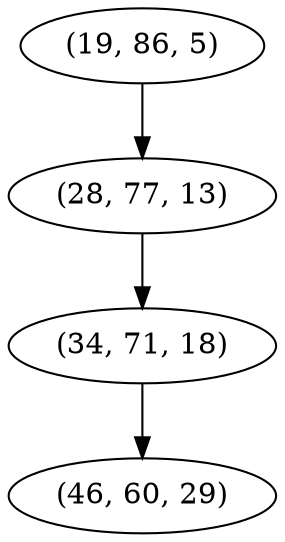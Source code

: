 digraph tree {
    "(19, 86, 5)";
    "(28, 77, 13)";
    "(34, 71, 18)";
    "(46, 60, 29)";
    "(19, 86, 5)" -> "(28, 77, 13)";
    "(28, 77, 13)" -> "(34, 71, 18)";
    "(34, 71, 18)" -> "(46, 60, 29)";
}
